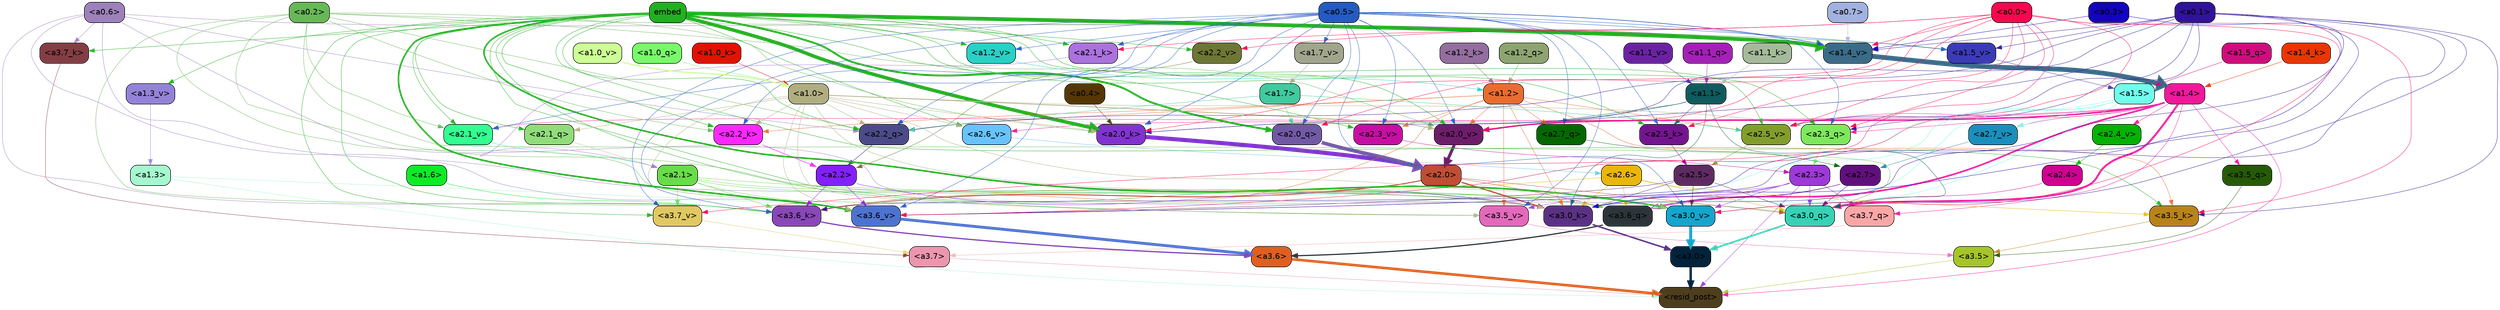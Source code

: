 strict digraph "" {
	graph [bgcolor=transparent,
		layout=dot,
		overlap=false,
		splines=true
	];
	"<a3.7>"	[color=black,
		fillcolor="#ec95af",
		fontname=Helvetica,
		shape=box,
		style="filled, rounded"];
	"<resid_post>"	[color=black,
		fillcolor="#4d3e1d",
		fontname=Helvetica,
		shape=box,
		style="filled, rounded"];
	"<a3.7>" -> "<resid_post>"	[color="#ec95af",
		penwidth=0.6239100098609924];
	"<a3.6>"	[color=black,
		fillcolor="#df5f20",
		fontname=Helvetica,
		shape=box,
		style="filled, rounded"];
	"<a3.6>" -> "<resid_post>"	[color="#df5f20",
		penwidth=4.569062113761902];
	"<a3.5>"	[color=black,
		fillcolor="#a6c528",
		fontname=Helvetica,
		shape=box,
		style="filled, rounded"];
	"<a3.5>" -> "<resid_post>"	[color="#a6c528",
		penwidth=0.6];
	"<a3.0>"	[color=black,
		fillcolor="#03233d",
		fontname=Helvetica,
		shape=box,
		style="filled, rounded"];
	"<a3.0>" -> "<resid_post>"	[color="#03233d",
		penwidth=4.283544182777405];
	"<a2.3>"	[color=black,
		fillcolor="#9e38d8",
		fontname=Helvetica,
		shape=box,
		style="filled, rounded"];
	"<a2.3>" -> "<resid_post>"	[color="#9e38d8",
		penwidth=0.6];
	"<a3.7_q>"	[color=black,
		fillcolor="#faa6a7",
		fontname=Helvetica,
		shape=box,
		style="filled, rounded"];
	"<a2.3>" -> "<a3.7_q>"	[color="#9e38d8",
		penwidth=0.6];
	"<a3.6_q>"	[color=black,
		fillcolor="#2d353a",
		fontname=Helvetica,
		shape=box,
		style="filled, rounded"];
	"<a2.3>" -> "<a3.6_q>"	[color="#9e38d8",
		penwidth=0.6];
	"<a3.0_q>"	[color=black,
		fillcolor="#37d2b6",
		fontname=Helvetica,
		shape=box,
		style="filled, rounded"];
	"<a2.3>" -> "<a3.0_q>"	[color="#9e38d8",
		penwidth=0.6];
	"<a3.0_k>"	[color=black,
		fillcolor="#5a3184",
		fontname=Helvetica,
		shape=box,
		style="filled, rounded"];
	"<a2.3>" -> "<a3.0_k>"	[color="#9e38d8",
		penwidth=0.6];
	"<a3.6_v>"	[color=black,
		fillcolor="#4d73d0",
		fontname=Helvetica,
		shape=box,
		style="filled, rounded"];
	"<a2.3>" -> "<a3.6_v>"	[color="#9e38d8",
		penwidth=0.6];
	"<a3.5_v>"	[color=black,
		fillcolor="#e369bb",
		fontname=Helvetica,
		shape=box,
		style="filled, rounded"];
	"<a2.3>" -> "<a3.5_v>"	[color="#9e38d8",
		penwidth=0.6];
	"<a3.0_v>"	[color=black,
		fillcolor="#15a5cd",
		fontname=Helvetica,
		shape=box,
		style="filled, rounded"];
	"<a2.3>" -> "<a3.0_v>"	[color="#9e38d8",
		penwidth=0.6];
	"<a1.4>"	[color=black,
		fillcolor="#f1189c",
		fontname=Helvetica,
		shape=box,
		style="filled, rounded"];
	"<a1.4>" -> "<resid_post>"	[color="#f1189c",
		penwidth=0.6];
	"<a1.4>" -> "<a3.7_q>"	[color="#f1189c",
		penwidth=0.6];
	"<a1.4>" -> "<a3.6_q>"	[color="#f1189c",
		penwidth=2.7934007048606873];
	"<a3.5_q>"	[color=black,
		fillcolor="#265a06",
		fontname=Helvetica,
		shape=box,
		style="filled, rounded"];
	"<a1.4>" -> "<a3.5_q>"	[color="#f1189c",
		penwidth=0.6];
	"<a1.4>" -> "<a3.0_q>"	[color="#f1189c",
		penwidth=3.340754985809326];
	"<a2.3_q>"	[color=black,
		fillcolor="#7ee85c",
		fontname=Helvetica,
		shape=box,
		style="filled, rounded"];
	"<a1.4>" -> "<a2.3_q>"	[color="#f1189c",
		penwidth=0.6];
	"<a2.7_v>"	[color=black,
		fillcolor="#1a8fbc",
		fontname=Helvetica,
		shape=box,
		style="filled, rounded"];
	"<a1.4>" -> "<a2.7_v>"	[color="#f1189c",
		penwidth=0.6];
	"<a2.6_v>"	[color=black,
		fillcolor="#68c2fc",
		fontname=Helvetica,
		shape=box,
		style="filled, rounded"];
	"<a1.4>" -> "<a2.6_v>"	[color="#f1189c",
		penwidth=0.6];
	"<a2.5_v>"	[color=black,
		fillcolor="#839d2d",
		fontname=Helvetica,
		shape=box,
		style="filled, rounded"];
	"<a1.4>" -> "<a2.5_v>"	[color="#f1189c",
		penwidth=0.6];
	"<a2.4_v>"	[color=black,
		fillcolor="#05b204",
		fontname=Helvetica,
		shape=box,
		style="filled, rounded"];
	"<a1.4>" -> "<a2.4_v>"	[color="#f1189c",
		penwidth=0.6];
	"<a2.1_v>"	[color=black,
		fillcolor="#33fe91",
		fontname=Helvetica,
		shape=box,
		style="filled, rounded"];
	"<a1.4>" -> "<a2.1_v>"	[color="#f1189c",
		penwidth=0.6];
	"<a2.0_v>"	[color=black,
		fillcolor="#6e1d6a",
		fontname=Helvetica,
		shape=box,
		style="filled, rounded"];
	"<a1.4>" -> "<a2.0_v>"	[color="#f1189c",
		penwidth=2.268759250640869];
	"<a1.3>"	[color=black,
		fillcolor="#a5f8ce",
		fontname=Helvetica,
		shape=box,
		style="filled, rounded"];
	"<a1.3>" -> "<resid_post>"	[color="#a5f8ce",
		penwidth=0.6];
	"<a1.3>" -> "<a3.6_v>"	[color="#a5f8ce",
		penwidth=0.6];
	"<a3.7_q>" -> "<a3.7>"	[color="#faa6a7",
		penwidth=0.6];
	"<a3.6_q>" -> "<a3.6>"	[color="#2d353a",
		penwidth=2.0347584784030914];
	"<a3.5_q>" -> "<a3.5>"	[color="#265a06",
		penwidth=0.6];
	"<a3.0_q>" -> "<a3.0>"	[color="#37d2b6",
		penwidth=2.8635367155075073];
	"<a3.7_k>"	[color=black,
		fillcolor="#843d43",
		fontname=Helvetica,
		shape=box,
		style="filled, rounded"];
	"<a3.7_k>" -> "<a3.7>"	[color="#843d43",
		penwidth=0.6];
	"<a3.6_k>"	[color=black,
		fillcolor="#8947b8",
		fontname=Helvetica,
		shape=box,
		style="filled, rounded"];
	"<a3.6_k>" -> "<a3.6>"	[color="#8947b8",
		penwidth=2.1760786175727844];
	"<a3.5_k>"	[color=black,
		fillcolor="#b98319",
		fontname=Helvetica,
		shape=box,
		style="filled, rounded"];
	"<a3.5_k>" -> "<a3.5>"	[color="#b98319",
		penwidth=0.6];
	"<a3.0_k>" -> "<a3.0>"	[color="#5a3184",
		penwidth=2.632905662059784];
	"<a3.7_v>"	[color=black,
		fillcolor="#e0c863",
		fontname=Helvetica,
		shape=box,
		style="filled, rounded"];
	"<a3.7_v>" -> "<a3.7>"	[color="#e0c863",
		penwidth=0.6];
	"<a3.6_v>" -> "<a3.6>"	[color="#4d73d0",
		penwidth=4.981305837631226];
	"<a3.5_v>" -> "<a3.5>"	[color="#e369bb",
		penwidth=0.6];
	"<a3.0_v>" -> "<a3.0>"	[color="#15a5cd",
		penwidth=5.168330669403076];
	"<a2.7>"	[color=black,
		fillcolor="#620f7e",
		fontname=Helvetica,
		shape=box,
		style="filled, rounded"];
	"<a2.7>" -> "<a3.6_q>"	[color="#620f7e",
		penwidth=0.6];
	"<a2.7>" -> "<a3.0_q>"	[color="#620f7e",
		penwidth=0.6];
	"<a2.7>" -> "<a3.0_k>"	[color="#620f7e",
		penwidth=0.6];
	"<a2.6>"	[color=black,
		fillcolor="#e9b60b",
		fontname=Helvetica,
		shape=box,
		style="filled, rounded"];
	"<a2.6>" -> "<a3.6_q>"	[color="#e9b60b",
		penwidth=0.6];
	"<a2.6>" -> "<a3.0_q>"	[color="#e9b60b",
		penwidth=0.6];
	"<a2.6>" -> "<a3.6_k>"	[color="#e9b60b",
		penwidth=0.6];
	"<a2.6>" -> "<a3.5_k>"	[color="#e9b60b",
		penwidth=0.6];
	"<a2.6>" -> "<a3.0_k>"	[color="#e9b60b",
		penwidth=0.6];
	"<a2.1>"	[color=black,
		fillcolor="#68dc49",
		fontname=Helvetica,
		shape=box,
		style="filled, rounded"];
	"<a2.1>" -> "<a3.6_q>"	[color="#68dc49",
		penwidth=0.6];
	"<a2.1>" -> "<a3.0_q>"	[color="#68dc49",
		penwidth=0.6];
	"<a2.1>" -> "<a3.6_k>"	[color="#68dc49",
		penwidth=0.6];
	"<a2.1>" -> "<a3.0_k>"	[color="#68dc49",
		penwidth=0.6];
	"<a2.1>" -> "<a3.7_v>"	[color="#68dc49",
		penwidth=0.6];
	"<a2.1>" -> "<a3.6_v>"	[color="#68dc49",
		penwidth=0.6];
	"<a2.0>"	[color=black,
		fillcolor="#bf4e35",
		fontname=Helvetica,
		shape=box,
		style="filled, rounded"];
	"<a2.0>" -> "<a3.6_q>"	[color="#bf4e35",
		penwidth=0.6];
	"<a2.0>" -> "<a3.0_q>"	[color="#bf4e35",
		penwidth=0.6];
	"<a2.0>" -> "<a3.6_k>"	[color="#bf4e35",
		penwidth=1.6382827460765839];
	"<a2.0>" -> "<a3.0_k>"	[color="#bf4e35",
		penwidth=2.161143198609352];
	"<a1.5>"	[color=black,
		fillcolor="#71fcec",
		fontname=Helvetica,
		shape=box,
		style="filled, rounded"];
	"<a1.5>" -> "<a3.6_q>"	[color="#71fcec",
		penwidth=0.6];
	"<a1.5>" -> "<a3.0_q>"	[color="#71fcec",
		penwidth=0.6];
	"<a1.5>" -> "<a3.6_k>"	[color="#71fcec",
		penwidth=0.6];
	"<a1.5>" -> "<a3.0_k>"	[color="#71fcec",
		penwidth=0.6];
	"<a1.5>" -> "<a2.7_v>"	[color="#71fcec",
		penwidth=0.6];
	"<a0.2>"	[color=black,
		fillcolor="#68b857",
		fontname=Helvetica,
		shape=box,
		style="filled, rounded"];
	"<a0.2>" -> "<a3.6_q>"	[color="#68b857",
		penwidth=0.6];
	"<a0.2>" -> "<a3.0_q>"	[color="#68b857",
		penwidth=0.6];
	"<a0.2>" -> "<a3.6_k>"	[color="#68b857",
		penwidth=0.6];
	"<a0.2>" -> "<a3.0_k>"	[color="#68b857",
		penwidth=0.6];
	"<a2.2_q>"	[color=black,
		fillcolor="#4c4b89",
		fontname=Helvetica,
		shape=box,
		style="filled, rounded"];
	"<a0.2>" -> "<a2.2_q>"	[color="#68b857",
		penwidth=0.6];
	"<a2.2_k>"	[color=black,
		fillcolor="#fa28fd",
		fontname=Helvetica,
		shape=box,
		style="filled, rounded"];
	"<a0.2>" -> "<a2.2_k>"	[color="#68b857",
		penwidth=0.6];
	"<a2.0_k>"	[color=black,
		fillcolor="#8232d0",
		fontname=Helvetica,
		shape=box,
		style="filled, rounded"];
	"<a0.2>" -> "<a2.0_k>"	[color="#68b857",
		penwidth=0.6];
	"<a0.2>" -> "<a2.1_v>"	[color="#68b857",
		penwidth=0.6];
	"<a0.2>" -> "<a2.0_v>"	[color="#68b857",
		penwidth=0.6];
	"<a1.4_v>"	[color=black,
		fillcolor="#3a6b88",
		fontname=Helvetica,
		shape=box,
		style="filled, rounded"];
	"<a0.2>" -> "<a1.4_v>"	[color="#68b857",
		penwidth=0.6];
	"<a2.5>"	[color=black,
		fillcolor="#5d2a61",
		fontname=Helvetica,
		shape=box,
		style="filled, rounded"];
	"<a2.5>" -> "<a3.0_q>"	[color="#5d2a61",
		penwidth=0.6];
	"<a2.5>" -> "<a3.0_k>"	[color="#5d2a61",
		penwidth=0.6];
	"<a2.5>" -> "<a3.6_v>"	[color="#5d2a61",
		penwidth=0.6];
	"<a2.5>" -> "<a3.0_v>"	[color="#5d2a61",
		penwidth=0.6];
	"<a2.4>"	[color=black,
		fillcolor="#d00191",
		fontname=Helvetica,
		shape=box,
		style="filled, rounded"];
	"<a2.4>" -> "<a3.0_q>"	[color="#d00191",
		penwidth=0.6];
	"<a1.1>"	[color=black,
		fillcolor="#0f5b5d",
		fontname=Helvetica,
		shape=box,
		style="filled, rounded"];
	"<a1.1>" -> "<a3.0_q>"	[color="#0f5b5d",
		penwidth=0.6];
	"<a1.1>" -> "<a3.0_k>"	[color="#0f5b5d",
		penwidth=0.6];
	"<a2.5_k>"	[color=black,
		fillcolor="#74158f",
		fontname=Helvetica,
		shape=box,
		style="filled, rounded"];
	"<a1.1>" -> "<a2.5_k>"	[color="#0f5b5d",
		penwidth=0.6];
	"<a1.1>" -> "<a2.0_k>"	[color="#0f5b5d",
		penwidth=0.6];
	"<a1.1>" -> "<a2.0_v>"	[color="#0f5b5d",
		penwidth=0.6];
	"<a0.6>"	[color=black,
		fillcolor="#9c81ba",
		fontname=Helvetica,
		shape=box,
		style="filled, rounded"];
	"<a0.6>" -> "<a3.7_k>"	[color="#9c81ba",
		penwidth=0.6];
	"<a0.6>" -> "<a3.6_k>"	[color="#9c81ba",
		penwidth=0.6];
	"<a0.6>" -> "<a3.0_k>"	[color="#9c81ba",
		penwidth=0.6];
	"<a0.6>" -> "<a3.6_v>"	[color="#9c81ba",
		penwidth=0.6];
	"<a0.6>" -> "<a3.0_v>"	[color="#9c81ba",
		penwidth=0.6];
	"<a0.6>" -> "<a2.2_q>"	[color="#9c81ba",
		penwidth=0.6];
	"<a0.6>" -> "<a1.4_v>"	[color="#9c81ba",
		penwidth=0.6];
	embed	[color=black,
		fillcolor="#22af21",
		fontname=Helvetica,
		shape=box,
		style="filled, rounded"];
	embed -> "<a3.7_k>"	[color="#22af21",
		penwidth=0.6];
	embed -> "<a3.6_k>"	[color="#22af21",
		penwidth=0.6];
	embed -> "<a3.5_k>"	[color="#22af21",
		penwidth=0.6];
	embed -> "<a3.0_k>"	[color="#22af21",
		penwidth=0.6];
	embed -> "<a3.7_v>"	[color="#22af21",
		penwidth=0.6];
	embed -> "<a3.6_v>"	[color="#22af21",
		penwidth=2.7825746536254883];
	embed -> "<a3.5_v>"	[color="#22af21",
		penwidth=0.6];
	embed -> "<a3.0_v>"	[color="#22af21",
		penwidth=2.6950180530548096];
	embed -> "<a2.3_q>"	[color="#22af21",
		penwidth=0.6];
	embed -> "<a2.2_q>"	[color="#22af21",
		penwidth=0.6];
	"<a2.1_q>"	[color=black,
		fillcolor="#90dc7a",
		fontname=Helvetica,
		shape=box,
		style="filled, rounded"];
	embed -> "<a2.1_q>"	[color="#22af21",
		penwidth=0.6];
	"<a2.0_q>"	[color=black,
		fillcolor="#7159a4",
		fontname=Helvetica,
		shape=box,
		style="filled, rounded"];
	embed -> "<a2.0_q>"	[color="#22af21",
		penwidth=3.305941343307495];
	embed -> "<a2.5_k>"	[color="#22af21",
		penwidth=0.6];
	embed -> "<a2.2_k>"	[color="#22af21",
		penwidth=0.6698317527770996];
	"<a2.1_k>"	[color=black,
		fillcolor="#ab72dd",
		fontname=Helvetica,
		shape=box,
		style="filled, rounded"];
	embed -> "<a2.1_k>"	[color="#22af21",
		penwidth=0.6];
	embed -> "<a2.0_k>"	[color="#22af21",
		penwidth=6.12570995092392];
	embed -> "<a2.6_v>"	[color="#22af21",
		penwidth=0.6];
	embed -> "<a2.5_v>"	[color="#22af21",
		penwidth=0.6];
	"<a2.3_v>"	[color=black,
		fillcolor="#c80fa3",
		fontname=Helvetica,
		shape=box,
		style="filled, rounded"];
	embed -> "<a2.3_v>"	[color="#22af21",
		penwidth=0.6];
	"<a2.2_v>"	[color=black,
		fillcolor="#6e7633",
		fontname=Helvetica,
		shape=box,
		style="filled, rounded"];
	embed -> "<a2.2_v>"	[color="#22af21",
		penwidth=0.6];
	embed -> "<a2.1_v>"	[color="#22af21",
		penwidth=0.6];
	embed -> "<a2.0_v>"	[color="#22af21",
		penwidth=0.6];
	"<a1.5_v>"	[color=black,
		fillcolor="#3c3bb7",
		fontname=Helvetica,
		shape=box,
		style="filled, rounded"];
	embed -> "<a1.5_v>"	[color="#22af21",
		penwidth=0.6];
	embed -> "<a1.4_v>"	[color="#22af21",
		penwidth=6.590077131986618];
	"<a1.3_v>"	[color=black,
		fillcolor="#9283d8",
		fontname=Helvetica,
		shape=box,
		style="filled, rounded"];
	embed -> "<a1.3_v>"	[color="#22af21",
		penwidth=0.6];
	"<a1.2_v>"	[color=black,
		fillcolor="#26d1c6",
		fontname=Helvetica,
		shape=box,
		style="filled, rounded"];
	embed -> "<a1.2_v>"	[color="#22af21",
		penwidth=0.6];
	"<a2.2>"	[color=black,
		fillcolor="#8221fb",
		fontname=Helvetica,
		shape=box,
		style="filled, rounded"];
	"<a2.2>" -> "<a3.6_k>"	[color="#8221fb",
		penwidth=0.6];
	"<a2.2>" -> "<a3.0_k>"	[color="#8221fb",
		penwidth=0.6];
	"<a2.2>" -> "<a3.6_v>"	[color="#8221fb",
		penwidth=0.6];
	"<a1.6>"	[color=black,
		fillcolor="#0deb26",
		fontname=Helvetica,
		shape=box,
		style="filled, rounded"];
	"<a1.6>" -> "<a3.6_k>"	[color="#0deb26",
		penwidth=0.6];
	"<a1.2>"	[color=black,
		fillcolor="#e96c30",
		fontname=Helvetica,
		shape=box,
		style="filled, rounded"];
	"<a1.2>" -> "<a3.6_k>"	[color="#e96c30",
		penwidth=0.6];
	"<a1.2>" -> "<a3.5_k>"	[color="#e96c30",
		penwidth=0.6];
	"<a1.2>" -> "<a3.0_k>"	[color="#e96c30",
		penwidth=0.6];
	"<a1.2>" -> "<a3.5_v>"	[color="#e96c30",
		penwidth=0.6];
	"<a2.7_q>"	[color=black,
		fillcolor="#056702",
		fontname=Helvetica,
		shape=box,
		style="filled, rounded"];
	"<a1.2>" -> "<a2.7_q>"	[color="#e96c30",
		penwidth=0.6];
	"<a1.2>" -> "<a2.2_q>"	[color="#e96c30",
		penwidth=0.6];
	"<a1.2>" -> "<a2.2_k>"	[color="#e96c30",
		penwidth=0.6];
	"<a1.2>" -> "<a2.5_v>"	[color="#e96c30",
		penwidth=0.6];
	"<a1.2>" -> "<a2.3_v>"	[color="#e96c30",
		penwidth=0.6];
	"<a1.2>" -> "<a2.0_v>"	[color="#e96c30",
		penwidth=0.6];
	"<a1.0>"	[color=black,
		fillcolor="#b0ae81",
		fontname=Helvetica,
		shape=box,
		style="filled, rounded"];
	"<a1.0>" -> "<a3.6_k>"	[color="#b0ae81",
		penwidth=0.6];
	"<a1.0>" -> "<a3.0_k>"	[color="#b0ae81",
		penwidth=0.6];
	"<a1.0>" -> "<a3.6_v>"	[color="#b0ae81",
		penwidth=0.6];
	"<a1.0>" -> "<a3.5_v>"	[color="#b0ae81",
		penwidth=0.6];
	"<a1.0>" -> "<a3.0_v>"	[color="#b0ae81",
		penwidth=0.6];
	"<a1.0>" -> "<a2.3_q>"	[color="#b0ae81",
		penwidth=0.6];
	"<a1.0>" -> "<a2.2_q>"	[color="#b0ae81",
		penwidth=0.6];
	"<a1.0>" -> "<a2.1_q>"	[color="#b0ae81",
		penwidth=0.6];
	"<a1.0>" -> "<a2.2_k>"	[color="#b0ae81",
		penwidth=0.6];
	"<a1.0>" -> "<a2.0_k>"	[color="#b0ae81",
		penwidth=0.6];
	"<a1.0>" -> "<a2.6_v>"	[color="#b0ae81",
		penwidth=0.6];
	"<a1.0>" -> "<a2.0_v>"	[color="#b0ae81",
		penwidth=1.2213096618652344];
	"<a0.5>"	[color=black,
		fillcolor="#255ac1",
		fontname=Helvetica,
		shape=box,
		style="filled, rounded"];
	"<a0.5>" -> "<a3.6_k>"	[color="#255ac1",
		penwidth=0.6];
	"<a0.5>" -> "<a3.7_v>"	[color="#255ac1",
		penwidth=0.6];
	"<a0.5>" -> "<a3.6_v>"	[color="#255ac1",
		penwidth=0.6];
	"<a0.5>" -> "<a3.5_v>"	[color="#255ac1",
		penwidth=0.6];
	"<a0.5>" -> "<a3.0_v>"	[color="#255ac1",
		penwidth=0.6];
	"<a0.5>" -> "<a2.7_q>"	[color="#255ac1",
		penwidth=0.6];
	"<a0.5>" -> "<a2.3_q>"	[color="#255ac1",
		penwidth=0.6];
	"<a0.5>" -> "<a2.2_q>"	[color="#255ac1",
		penwidth=0.6];
	"<a0.5>" -> "<a2.0_q>"	[color="#255ac1",
		penwidth=0.6];
	"<a0.5>" -> "<a2.5_k>"	[color="#255ac1",
		penwidth=0.6];
	"<a0.5>" -> "<a2.2_k>"	[color="#255ac1",
		penwidth=0.6];
	"<a0.5>" -> "<a2.1_k>"	[color="#255ac1",
		penwidth=0.6];
	"<a0.5>" -> "<a2.0_k>"	[color="#255ac1",
		penwidth=0.6900839805603027];
	"<a0.5>" -> "<a2.3_v>"	[color="#255ac1",
		penwidth=0.6];
	"<a0.5>" -> "<a2.1_v>"	[color="#255ac1",
		penwidth=0.6];
	"<a0.5>" -> "<a2.0_v>"	[color="#255ac1",
		penwidth=0.6];
	"<a1.7_v>"	[color=black,
		fillcolor="#a1a58c",
		fontname=Helvetica,
		shape=box,
		style="filled, rounded"];
	"<a0.5>" -> "<a1.7_v>"	[color="#255ac1",
		penwidth=0.6];
	"<a0.5>" -> "<a1.5_v>"	[color="#255ac1",
		penwidth=0.6];
	"<a0.5>" -> "<a1.4_v>"	[color="#255ac1",
		penwidth=0.9985027313232422];
	"<a0.5>" -> "<a1.2_v>"	[color="#255ac1",
		penwidth=0.6];
	"<a0.1>"	[color=black,
		fillcolor="#301399",
		fontname=Helvetica,
		shape=box,
		style="filled, rounded"];
	"<a0.1>" -> "<a3.6_k>"	[color="#301399",
		penwidth=0.6];
	"<a0.1>" -> "<a3.5_k>"	[color="#301399",
		penwidth=0.6];
	"<a0.1>" -> "<a3.0_k>"	[color="#301399",
		penwidth=0.6];
	"<a0.1>" -> "<a3.6_v>"	[color="#301399",
		penwidth=0.6];
	"<a0.1>" -> "<a3.0_v>"	[color="#301399",
		penwidth=0.6];
	"<a0.1>" -> "<a2.3_q>"	[color="#301399",
		penwidth=0.6];
	"<a0.1>" -> "<a2.2_q>"	[color="#301399",
		penwidth=0.6];
	"<a0.1>" -> "<a2.0_k>"	[color="#301399",
		penwidth=0.6];
	"<a0.1>" -> "<a2.5_v>"	[color="#301399",
		penwidth=0.6];
	"<a0.1>" -> "<a2.0_v>"	[color="#301399",
		penwidth=0.6];
	"<a0.1>" -> "<a1.5_v>"	[color="#301399",
		penwidth=0.6];
	"<a0.1>" -> "<a1.4_v>"	[color="#301399",
		penwidth=0.6];
	"<a0.0>"	[color=black,
		fillcolor="#f7074e",
		fontname=Helvetica,
		shape=box,
		style="filled, rounded"];
	"<a0.0>" -> "<a3.5_k>"	[color="#f7074e",
		penwidth=0.6];
	"<a0.0>" -> "<a3.7_v>"	[color="#f7074e",
		penwidth=0.6];
	"<a0.0>" -> "<a3.6_v>"	[color="#f7074e",
		penwidth=0.6];
	"<a0.0>" -> "<a3.0_v>"	[color="#f7074e",
		penwidth=0.6];
	"<a0.0>" -> "<a2.3_q>"	[color="#f7074e",
		penwidth=0.6];
	"<a0.0>" -> "<a2.0_q>"	[color="#f7074e",
		penwidth=0.6];
	"<a0.0>" -> "<a2.5_k>"	[color="#f7074e",
		penwidth=0.6];
	"<a0.0>" -> "<a2.1_k>"	[color="#f7074e",
		penwidth=0.6];
	"<a0.0>" -> "<a2.0_k>"	[color="#f7074e",
		penwidth=0.6];
	"<a0.0>" -> "<a2.5_v>"	[color="#f7074e",
		penwidth=0.6];
	"<a0.0>" -> "<a2.2_v>"	[color="#f7074e",
		penwidth=0.6];
	"<a0.0>" -> "<a2.0_v>"	[color="#f7074e",
		penwidth=0.6];
	"<a0.0>" -> "<a1.4_v>"	[color="#f7074e",
		penwidth=0.6];
	"<a0.3>"	[color=black,
		fillcolor="#1304bd",
		fontname=Helvetica,
		shape=box,
		style="filled, rounded"];
	"<a0.3>" -> "<a3.0_k>"	[color="#1304bd",
		penwidth=0.6];
	"<a0.3>" -> "<a1.4_v>"	[color="#1304bd",
		penwidth=0.6];
	"<a2.7_q>" -> "<a2.7>"	[color="#056702",
		penwidth=0.6];
	"<a2.3_q>" -> "<a2.3>"	[color="#7ee85c",
		penwidth=0.6];
	"<a2.2_q>" -> "<a2.2>"	[color="#4c4b89",
		penwidth=0.7553567886352539];
	"<a2.1_q>" -> "<a2.1>"	[color="#90dc7a",
		penwidth=0.6];
	"<a2.0_q>" -> "<a2.0>"	[color="#7159a4",
		penwidth=6.256794691085815];
	"<a2.5_k>" -> "<a2.5>"	[color="#74158f",
		penwidth=0.6];
	"<a2.2_k>" -> "<a2.2>"	[color="#fa28fd",
		penwidth=0.8854708671569824];
	"<a2.1_k>" -> "<a2.1>"	[color="#ab72dd",
		penwidth=0.6];
	"<a2.0_k>" -> "<a2.0>"	[color="#8232d0",
		penwidth=7.231504917144775];
	"<a2.7_v>" -> "<a2.7>"	[color="#1a8fbc",
		penwidth=0.6];
	"<a2.6_v>" -> "<a2.6>"	[color="#68c2fc",
		penwidth=0.6];
	"<a2.5_v>" -> "<a2.5>"	[color="#839d2d",
		penwidth=0.6];
	"<a2.4_v>" -> "<a2.4>"	[color="#05b204",
		penwidth=0.6];
	"<a2.3_v>" -> "<a2.3>"	[color="#c80fa3",
		penwidth=0.6];
	"<a2.2_v>" -> "<a2.2>"	[color="#6e7633",
		penwidth=0.6];
	"<a2.1_v>" -> "<a2.1>"	[color="#33fe91",
		penwidth=0.6];
	"<a2.0_v>" -> "<a2.0>"	[color="#6e1d6a",
		penwidth=5.231471925973892];
	"<a1.7>"	[color=black,
		fillcolor="#43c99e",
		fontname=Helvetica,
		shape=box,
		style="filled, rounded"];
	"<a1.7>" -> "<a2.2_q>"	[color="#43c99e",
		penwidth=0.6];
	"<a1.7>" -> "<a2.0_q>"	[color="#43c99e",
		penwidth=0.6];
	"<a1.7>" -> "<a2.5_v>"	[color="#43c99e",
		penwidth=0.6];
	"<a0.4>"	[color=black,
		fillcolor="#553705",
		fontname=Helvetica,
		shape=box,
		style="filled, rounded"];
	"<a0.4>" -> "<a2.0_k>"	[color="#553705",
		penwidth=0.6];
	"<a1.5_q>"	[color=black,
		fillcolor="#cf0c7d",
		fontname=Helvetica,
		shape=box,
		style="filled, rounded"];
	"<a1.5_q>" -> "<a1.5>"	[color="#cf0c7d",
		penwidth=0.6];
	"<a1.2_q>"	[color=black,
		fillcolor="#8da471",
		fontname=Helvetica,
		shape=box,
		style="filled, rounded"];
	"<a1.2_q>" -> "<a1.2>"	[color="#8da471",
		penwidth=0.6];
	"<a1.1_q>"	[color=black,
		fillcolor="#a321b6",
		fontname=Helvetica,
		shape=box,
		style="filled, rounded"];
	"<a1.1_q>" -> "<a1.1>"	[color="#a321b6",
		penwidth=0.6];
	"<a1.0_q>"	[color=black,
		fillcolor="#79fa69",
		fontname=Helvetica,
		shape=box,
		style="filled, rounded"];
	"<a1.0_q>" -> "<a1.0>"	[color="#79fa69",
		penwidth=0.6];
	"<a1.4_k>"	[color=black,
		fillcolor="#ea3502",
		fontname=Helvetica,
		shape=box,
		style="filled, rounded"];
	"<a1.4_k>" -> "<a1.4>"	[color="#ea3502",
		penwidth=0.6];
	"<a1.2_k>"	[color=black,
		fillcolor="#936e9e",
		fontname=Helvetica,
		shape=box,
		style="filled, rounded"];
	"<a1.2_k>" -> "<a1.2>"	[color="#936e9e",
		penwidth=0.6];
	"<a1.1_k>"	[color=black,
		fillcolor="#a4ba9a",
		fontname=Helvetica,
		shape=box,
		style="filled, rounded"];
	"<a1.1_k>" -> "<a1.1>"	[color="#a4ba9a",
		penwidth=0.6];
	"<a1.0_k>"	[color=black,
		fillcolor="#e11202",
		fontname=Helvetica,
		shape=box,
		style="filled, rounded"];
	"<a1.0_k>" -> "<a1.0>"	[color="#e11202",
		penwidth=0.6];
	"<a1.7_v>" -> "<a1.7>"	[color="#a1a58c",
		penwidth=0.6];
	"<a1.5_v>" -> "<a1.5>"	[color="#3c3bb7",
		penwidth=0.6];
	"<a1.4_v>" -> "<a1.4>"	[color="#3a6b88",
		penwidth=8.36684274673462];
	"<a1.3_v>" -> "<a1.3>"	[color="#9283d8",
		penwidth=0.6];
	"<a1.2_v>" -> "<a1.2>"	[color="#26d1c6",
		penwidth=0.6];
	"<a1.1_v>"	[color=black,
		fillcolor="#6a22a3",
		fontname=Helvetica,
		shape=box,
		style="filled, rounded"];
	"<a1.1_v>" -> "<a1.1>"	[color="#6a22a3",
		penwidth=0.6];
	"<a1.0_v>"	[color=black,
		fillcolor="#ccff95",
		fontname=Helvetica,
		shape=box,
		style="filled, rounded"];
	"<a1.0_v>" -> "<a1.0>"	[color="#ccff95",
		penwidth=1.9665732383728027];
	"<a0.7>"	[color=black,
		fillcolor="#a2b1df",
		fontname=Helvetica,
		shape=box,
		style="filled, rounded"];
	"<a0.7>" -> "<a1.4_v>"	[color="#a2b1df",
		penwidth=0.6];
}
